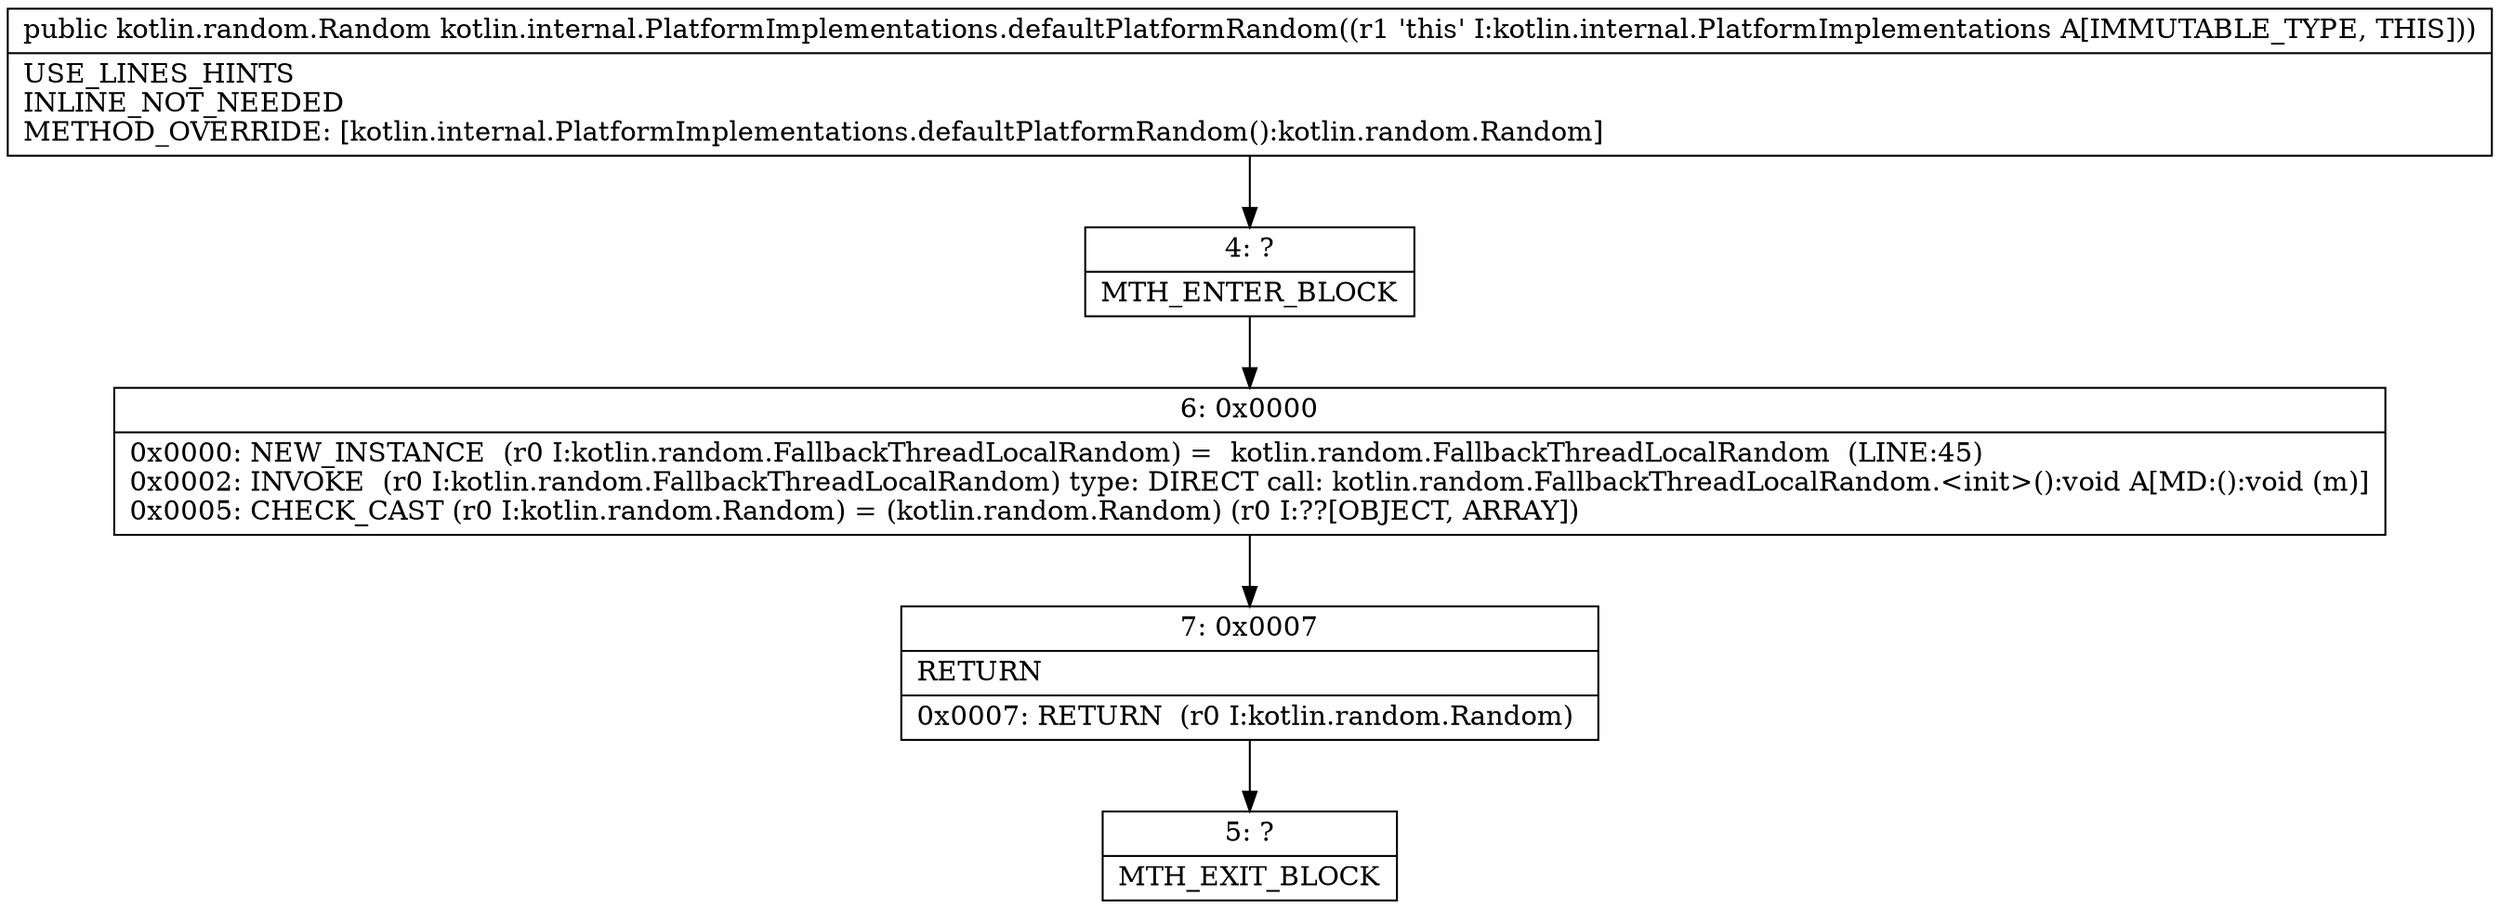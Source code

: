 digraph "CFG forkotlin.internal.PlatformImplementations.defaultPlatformRandom()Lkotlin\/random\/Random;" {
Node_4 [shape=record,label="{4\:\ ?|MTH_ENTER_BLOCK\l}"];
Node_6 [shape=record,label="{6\:\ 0x0000|0x0000: NEW_INSTANCE  (r0 I:kotlin.random.FallbackThreadLocalRandom) =  kotlin.random.FallbackThreadLocalRandom  (LINE:45)\l0x0002: INVOKE  (r0 I:kotlin.random.FallbackThreadLocalRandom) type: DIRECT call: kotlin.random.FallbackThreadLocalRandom.\<init\>():void A[MD:():void (m)]\l0x0005: CHECK_CAST (r0 I:kotlin.random.Random) = (kotlin.random.Random) (r0 I:??[OBJECT, ARRAY]) \l}"];
Node_7 [shape=record,label="{7\:\ 0x0007|RETURN\l|0x0007: RETURN  (r0 I:kotlin.random.Random) \l}"];
Node_5 [shape=record,label="{5\:\ ?|MTH_EXIT_BLOCK\l}"];
MethodNode[shape=record,label="{public kotlin.random.Random kotlin.internal.PlatformImplementations.defaultPlatformRandom((r1 'this' I:kotlin.internal.PlatformImplementations A[IMMUTABLE_TYPE, THIS]))  | USE_LINES_HINTS\lINLINE_NOT_NEEDED\lMETHOD_OVERRIDE: [kotlin.internal.PlatformImplementations.defaultPlatformRandom():kotlin.random.Random]\l}"];
MethodNode -> Node_4;Node_4 -> Node_6;
Node_6 -> Node_7;
Node_7 -> Node_5;
}

